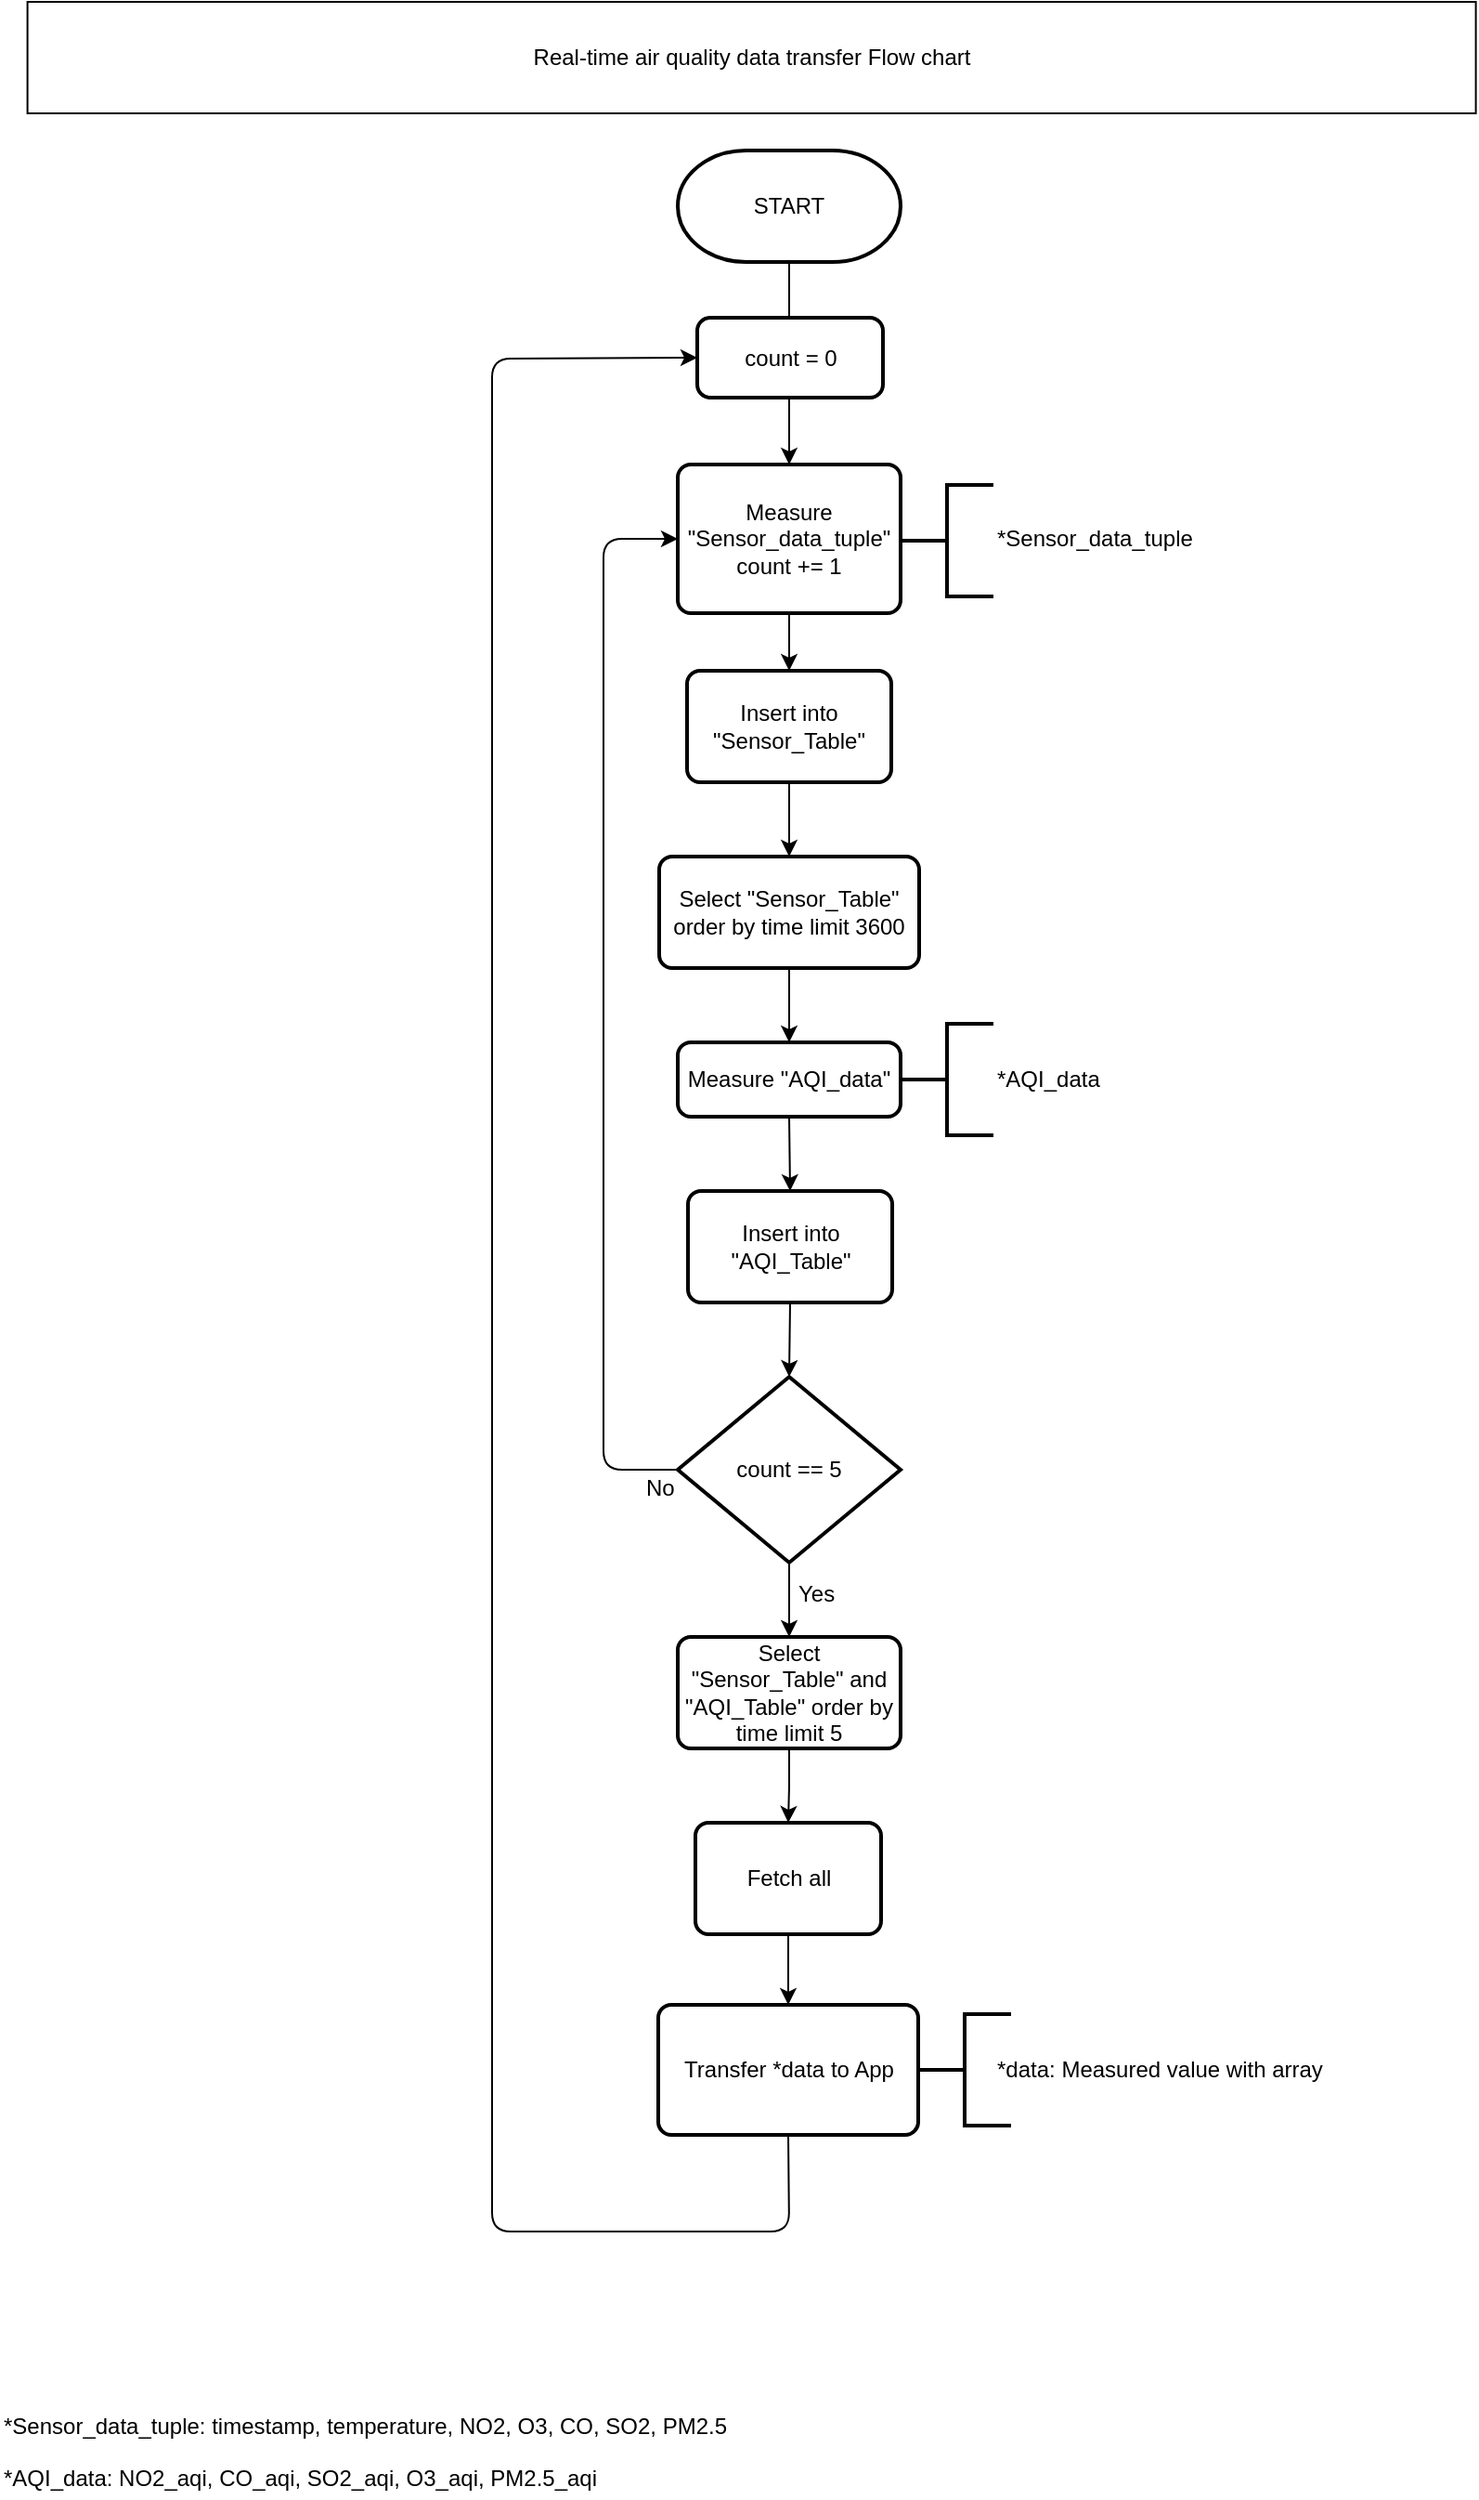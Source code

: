 <mxfile version="11.1.2" type="google"><diagram id="CJ63ccTwWa6x1N_U27DY" name="Page-1"><mxGraphModel dx="1278" dy="1682" grid="1" gridSize="10" guides="1" tooltips="1" connect="1" arrows="1" fold="1" page="1" pageScale="1" pageWidth="850" pageHeight="1100" math="0" shadow="0"><root><mxCell id="0"/><mxCell id="1" parent="0"/><mxCell id="MHiuDcr7DtRJwMTp-m7v-1" value="START" style="strokeWidth=2;html=1;shape=mxgraph.flowchart.terminator;whiteSpace=wrap;" parent="1" vertex="1"><mxGeometry x="380" y="-1010" width="120" height="60" as="geometry"/></mxCell><mxCell id="MHiuDcr7DtRJwMTp-m7v-2" value="Measure &quot;Sensor_data_tuple&quot;&lt;br&gt;count += 1" style="rounded=1;whiteSpace=wrap;html=1;absoluteArcSize=1;arcSize=14;strokeWidth=2;" parent="1" vertex="1"><mxGeometry x="380" y="-841" width="120" height="80" as="geometry"/></mxCell><mxCell id="chzPYJUcIf4Gjp6JwUg2-1" value="" style="strokeWidth=2;html=1;shape=mxgraph.flowchart.annotation_2;align=left;pointerEvents=1" parent="1" vertex="1"><mxGeometry x="500" y="-830" width="50" height="60" as="geometry"/></mxCell><mxCell id="chzPYJUcIf4Gjp6JwUg2-3" value="*Sensor_data_tuple" style="text;html=1;resizable=0;points=[];autosize=1;align=left;verticalAlign=top;spacingTop=-4;" parent="1" vertex="1"><mxGeometry x="550" y="-811" width="120" height="20" as="geometry"/></mxCell><mxCell id="chzPYJUcIf4Gjp6JwUg2-4" value="count == 5" style="strokeWidth=2;html=1;shape=mxgraph.flowchart.decision;whiteSpace=wrap;" parent="1" vertex="1"><mxGeometry x="380" y="-350" width="120" height="100" as="geometry"/></mxCell><mxCell id="chzPYJUcIf4Gjp6JwUg2-7" value="" style="endArrow=classic;html=1;entryX=0;entryY=0.5;entryDx=0;entryDy=0;exitX=0;exitY=0.5;exitDx=0;exitDy=0;exitPerimeter=0;" parent="1" source="chzPYJUcIf4Gjp6JwUg2-4" target="MHiuDcr7DtRJwMTp-m7v-2" edge="1"><mxGeometry width="50" height="50" relative="1" as="geometry"><mxPoint x="380" y="-401" as="sourcePoint"/><mxPoint x="430" y="-451" as="targetPoint"/><Array as="points"><mxPoint x="340" y="-300"/><mxPoint x="340" y="-801"/></Array></mxGeometry></mxCell><mxCell id="chzPYJUcIf4Gjp6JwUg2-8" value="" style="endArrow=classic;html=1;exitX=0.5;exitY=1;exitDx=0;exitDy=0;" parent="1" source="MHiuDcr7DtRJwMTp-m7v-2" target="K-rVbbwxClt4ZPL8tfJj-8" edge="1"><mxGeometry width="50" height="50" relative="1" as="geometry"><mxPoint x="330" y="-401" as="sourcePoint"/><mxPoint x="490" y="-650" as="targetPoint"/></mxGeometry></mxCell><mxCell id="chzPYJUcIf4Gjp6JwUg2-9" value="" style="endArrow=classic;html=1;entryX=0.5;entryY=0;entryDx=0;entryDy=0;exitX=0.5;exitY=1;exitDx=0;exitDy=0;exitPerimeter=0;" parent="1" source="MHiuDcr7DtRJwMTp-m7v-1" target="MHiuDcr7DtRJwMTp-m7v-2" edge="1"><mxGeometry width="50" height="50" relative="1" as="geometry"><mxPoint x="450" y="-821" as="sourcePoint"/><mxPoint x="450" y="-771" as="targetPoint"/></mxGeometry></mxCell><mxCell id="chzPYJUcIf4Gjp6JwUg2-10" value="No" style="text;html=1;resizable=0;points=[];autosize=1;align=left;verticalAlign=top;spacingTop=-4;" parent="1" vertex="1"><mxGeometry x="360.5" y="-300" width="30" height="20" as="geometry"/></mxCell><mxCell id="chzPYJUcIf4Gjp6JwUg2-11" value="Yes" style="text;html=1;resizable=0;points=[];autosize=1;align=left;verticalAlign=top;spacingTop=-4;" parent="1" vertex="1"><mxGeometry x="443" y="-243" width="30" height="20" as="geometry"/></mxCell><mxCell id="chzPYJUcIf4Gjp6JwUg2-12" value="" style="endArrow=classic;html=1;exitX=0.5;exitY=1;exitDx=0;exitDy=0;exitPerimeter=0;" parent="1" source="chzPYJUcIf4Gjp6JwUg2-4" target="K-rVbbwxClt4ZPL8tfJj-10" edge="1"><mxGeometry width="50" height="50" relative="1" as="geometry"><mxPoint x="407.5" y="-128" as="sourcePoint"/><mxPoint x="520" y="-133" as="targetPoint"/></mxGeometry></mxCell><mxCell id="chzPYJUcIf4Gjp6JwUg2-13" value="Real-time air quality data transfer Flow chart" style="rounded=0;whiteSpace=wrap;html=1;" parent="1" vertex="1"><mxGeometry x="29.8" y="-1090" width="780" height="60" as="geometry"/></mxCell><mxCell id="K-rVbbwxClt4ZPL8tfJj-1" value="*Sensor_data_tuple: timestamp, temperature, NO2, O3, CO, SO2, PM2.5" style="text;html=1;resizable=0;points=[];autosize=1;align=left;verticalAlign=top;spacingTop=-4;" parent="1" vertex="1"><mxGeometry x="15" y="204.9" width="410" height="20" as="geometry"/></mxCell><mxCell id="K-rVbbwxClt4ZPL8tfJj-2" value="Transfer *data to App" style="rounded=1;whiteSpace=wrap;html=1;absoluteArcSize=1;arcSize=14;strokeWidth=2;" parent="1" vertex="1"><mxGeometry x="369.5" y="-12" width="140" height="70" as="geometry"/></mxCell><mxCell id="K-rVbbwxClt4ZPL8tfJj-5" value="" style="strokeWidth=2;html=1;shape=mxgraph.flowchart.annotation_2;align=left;pointerEvents=1" parent="1" vertex="1"><mxGeometry x="509.5" y="-7" width="50" height="60" as="geometry"/></mxCell><mxCell id="K-rVbbwxClt4ZPL8tfJj-6" value="*data: Measured value with array" style="text;html=1;resizable=0;points=[];autosize=1;align=left;verticalAlign=top;spacingTop=-4;" parent="1" vertex="1"><mxGeometry x="549.5" y="13" width="190" height="20" as="geometry"/></mxCell><mxCell id="K-rVbbwxClt4ZPL8tfJj-7" value="" style="endArrow=classic;html=1;exitX=0.5;exitY=1;exitDx=0;exitDy=0;entryX=0;entryY=0.5;entryDx=0;entryDy=0;" parent="1" source="K-rVbbwxClt4ZPL8tfJj-2" target="Mjpztxom1dkQgZ-AkYCh-1" edge="1"><mxGeometry width="50" height="50" relative="1" as="geometry"><mxPoint x="330" y="-450" as="sourcePoint"/><mxPoint x="300" y="-900" as="targetPoint"/><Array as="points"><mxPoint x="440" y="110"/><mxPoint x="280" y="110"/><mxPoint x="280" y="-140"/><mxPoint x="280" y="-898"/></Array></mxGeometry></mxCell><mxCell id="K-rVbbwxClt4ZPL8tfJj-8" value="Insert into &quot;Sensor_Table&quot;" style="rounded=1;whiteSpace=wrap;html=1;absoluteArcSize=1;arcSize=14;strokeWidth=2;" parent="1" vertex="1"><mxGeometry x="385" y="-730" width="110" height="60" as="geometry"/></mxCell><mxCell id="K-rVbbwxClt4ZPL8tfJj-9" value="" style="endArrow=classic;html=1;exitX=0.5;exitY=1;exitDx=0;exitDy=0;entryX=0.5;entryY=0;entryDx=0;entryDy=0;entryPerimeter=0;" parent="1" source="Mjpztxom1dkQgZ-AkYCh-10" target="chzPYJUcIf4Gjp6JwUg2-4" edge="1"><mxGeometry width="50" height="50" relative="1" as="geometry"><mxPoint x="140" y="-120" as="sourcePoint"/><mxPoint x="300" y="-630" as="targetPoint"/></mxGeometry></mxCell><mxCell id="K-rVbbwxClt4ZPL8tfJj-12" value="" style="edgeStyle=orthogonalEdgeStyle;rounded=0;orthogonalLoop=1;jettySize=auto;html=1;" parent="1" source="K-rVbbwxClt4ZPL8tfJj-10" target="K-rVbbwxClt4ZPL8tfJj-11" edge="1"><mxGeometry relative="1" as="geometry"/></mxCell><mxCell id="K-rVbbwxClt4ZPL8tfJj-10" value="Select &quot;Sensor_Table&quot; and &quot;AQI_Table&quot; order by time limit 5" style="rounded=1;whiteSpace=wrap;html=1;absoluteArcSize=1;arcSize=14;strokeWidth=2;" parent="1" vertex="1"><mxGeometry x="380" y="-210" width="120" height="60" as="geometry"/></mxCell><mxCell id="K-rVbbwxClt4ZPL8tfJj-11" value="Fetch all" style="rounded=1;whiteSpace=wrap;html=1;absoluteArcSize=1;arcSize=14;strokeWidth=2;" parent="1" vertex="1"><mxGeometry x="389.5" y="-110" width="100" height="60" as="geometry"/></mxCell><mxCell id="K-rVbbwxClt4ZPL8tfJj-15" value="" style="endArrow=classic;html=1;entryX=0.5;entryY=0;entryDx=0;entryDy=0;exitX=0.5;exitY=1;exitDx=0;exitDy=0;" parent="1" source="K-rVbbwxClt4ZPL8tfJj-11" target="K-rVbbwxClt4ZPL8tfJj-2" edge="1"><mxGeometry width="50" height="50" relative="1" as="geometry"><mxPoint x="270" y="187" as="sourcePoint"/><mxPoint x="320" y="137" as="targetPoint"/></mxGeometry></mxCell><mxCell id="9LSEkT9FPNQbnr6hctHd-1" value="*AQI_data: NO2_aqi, CO_aqi, SO2_aqi, O3_aqi, PM2.5_aqi" style="text;html=1;resizable=0;points=[];autosize=1;align=left;verticalAlign=top;spacingTop=-4;" parent="1" vertex="1"><mxGeometry x="15" y="233.4" width="330" height="20" as="geometry"/></mxCell><mxCell id="Mjpztxom1dkQgZ-AkYCh-1" value="count = 0" style="rounded=1;whiteSpace=wrap;html=1;absoluteArcSize=1;arcSize=14;strokeWidth=2;" vertex="1" parent="1"><mxGeometry x="390.5" y="-920" width="100" height="43" as="geometry"/></mxCell><mxCell id="Mjpztxom1dkQgZ-AkYCh-2" value="Select &quot;Sensor_Table&quot; order by time limit 3600" style="rounded=1;whiteSpace=wrap;html=1;absoluteArcSize=1;arcSize=14;strokeWidth=2;" vertex="1" parent="1"><mxGeometry x="370" y="-630" width="140" height="60" as="geometry"/></mxCell><mxCell id="Mjpztxom1dkQgZ-AkYCh-3" value="" style="endArrow=classic;html=1;exitX=0.5;exitY=1;exitDx=0;exitDy=0;entryX=0.5;entryY=0;entryDx=0;entryDy=0;" edge="1" parent="1" source="K-rVbbwxClt4ZPL8tfJj-8" target="Mjpztxom1dkQgZ-AkYCh-2"><mxGeometry width="50" height="50" relative="1" as="geometry"><mxPoint x="450" y="-540" as="sourcePoint"/><mxPoint x="450.5" y="-333" as="targetPoint"/></mxGeometry></mxCell><mxCell id="Mjpztxom1dkQgZ-AkYCh-4" value="Measure &quot;AQI_data&quot;" style="rounded=1;whiteSpace=wrap;html=1;absoluteArcSize=1;arcSize=14;strokeWidth=2;" vertex="1" parent="1"><mxGeometry x="380" y="-530" width="120" height="40" as="geometry"/></mxCell><mxCell id="Mjpztxom1dkQgZ-AkYCh-7" value="" style="endArrow=classic;html=1;exitX=0.5;exitY=1;exitDx=0;exitDy=0;entryX=0.5;entryY=0;entryDx=0;entryDy=0;" edge="1" parent="1" source="Mjpztxom1dkQgZ-AkYCh-2" target="Mjpztxom1dkQgZ-AkYCh-4"><mxGeometry width="50" height="50" relative="1" as="geometry"><mxPoint x="450" y="-420" as="sourcePoint"/><mxPoint x="450.5" y="-333" as="targetPoint"/></mxGeometry></mxCell><mxCell id="Mjpztxom1dkQgZ-AkYCh-8" value="" style="strokeWidth=2;html=1;shape=mxgraph.flowchart.annotation_2;align=left;pointerEvents=1" vertex="1" parent="1"><mxGeometry x="500" y="-540" width="50" height="60" as="geometry"/></mxCell><mxCell id="Mjpztxom1dkQgZ-AkYCh-9" value="*AQI_data" style="text;html=1;resizable=0;points=[];autosize=1;align=left;verticalAlign=top;spacingTop=-4;" vertex="1" parent="1"><mxGeometry x="550" y="-520" width="70" height="20" as="geometry"/></mxCell><mxCell id="Mjpztxom1dkQgZ-AkYCh-10" value="Insert into &quot;AQI_Table&quot;" style="rounded=1;whiteSpace=wrap;html=1;absoluteArcSize=1;arcSize=14;strokeWidth=2;" vertex="1" parent="1"><mxGeometry x="385.5" y="-450" width="110" height="60" as="geometry"/></mxCell><mxCell id="Mjpztxom1dkQgZ-AkYCh-12" value="" style="endArrow=classic;html=1;exitX=0.5;exitY=1;exitDx=0;exitDy=0;entryX=0.5;entryY=0;entryDx=0;entryDy=0;" edge="1" parent="1" source="Mjpztxom1dkQgZ-AkYCh-4" target="Mjpztxom1dkQgZ-AkYCh-10"><mxGeometry width="50" height="50" relative="1" as="geometry"><mxPoint x="445.5" y="-380" as="sourcePoint"/><mxPoint x="450.5" y="-333" as="targetPoint"/></mxGeometry></mxCell></root></mxGraphModel></diagram></mxfile>